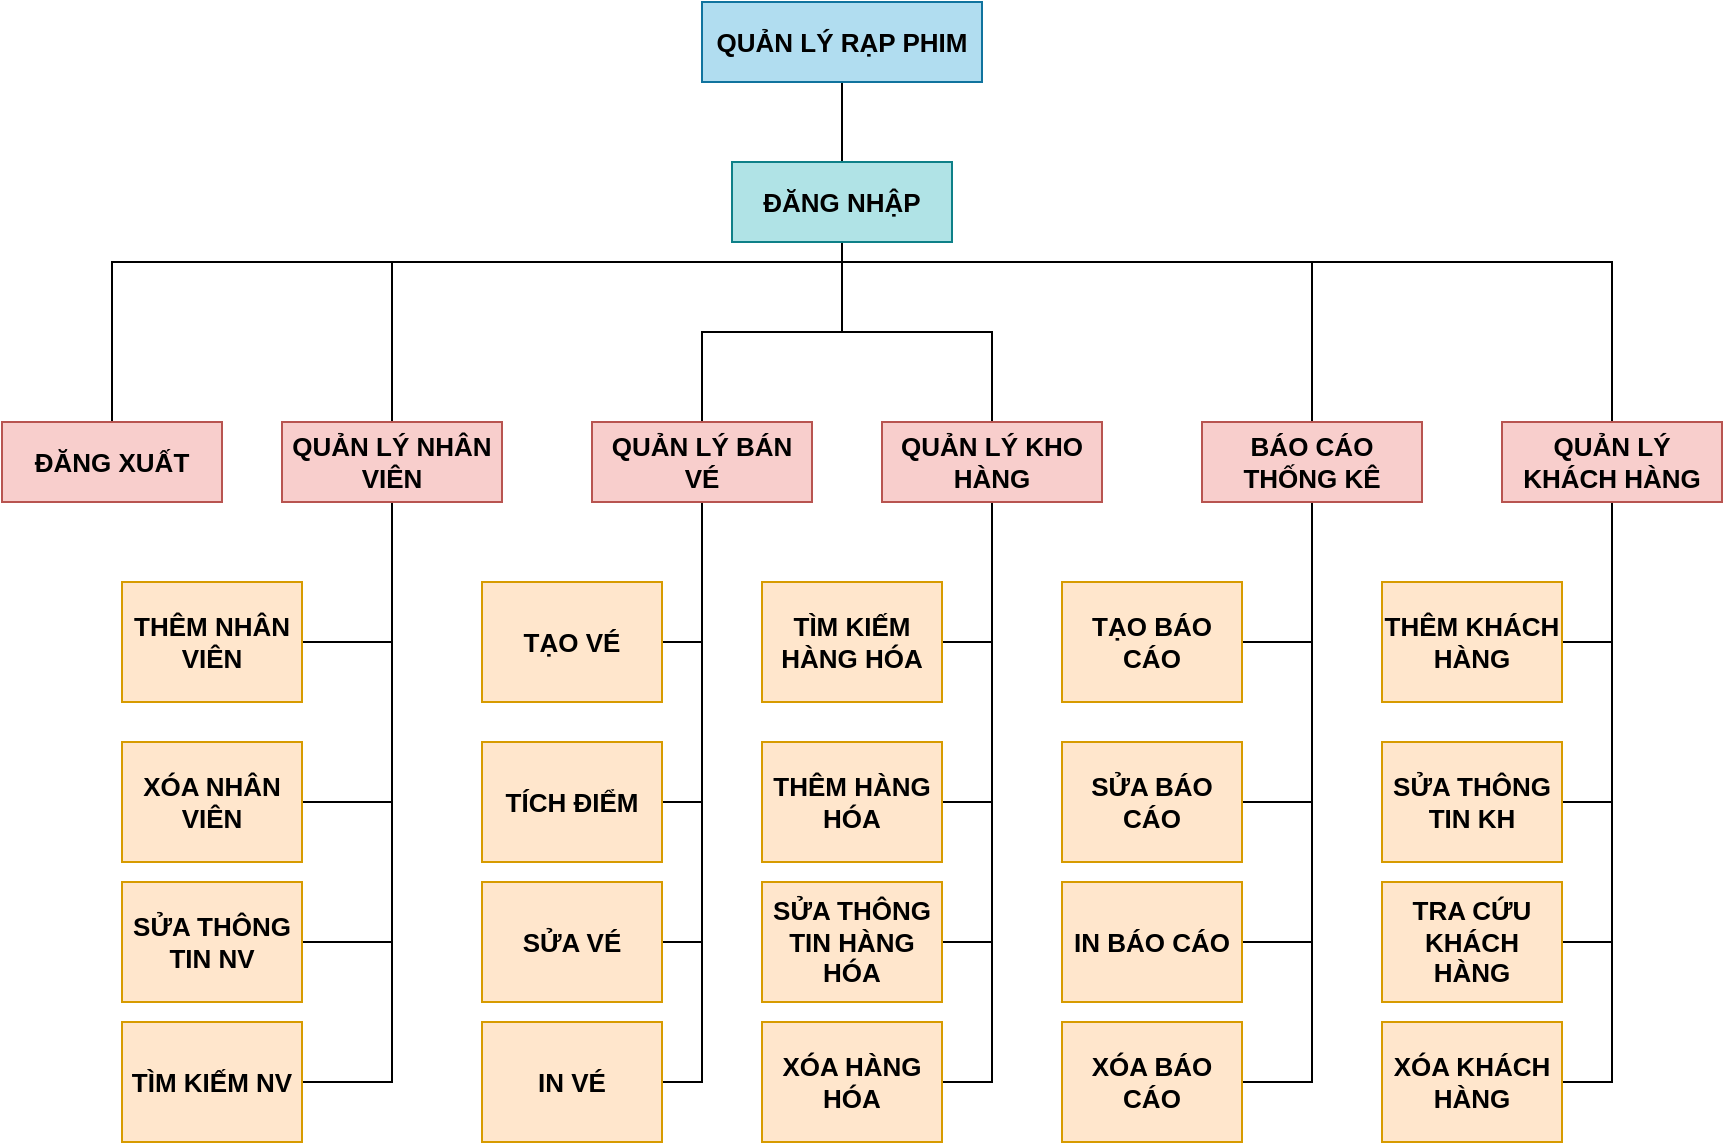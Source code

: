 <mxfile version="17.4.2" type="device"><diagram id="y0D6CRDEvkkvygIc64dr" name="Page-1"><mxGraphModel dx="920" dy="1725" grid="1" gridSize="10" guides="1" tooltips="1" connect="1" arrows="1" fold="1" page="1" pageScale="1" pageWidth="850" pageHeight="1100" math="0" shadow="0"><root><mxCell id="0"/><mxCell id="1" parent="0"/><mxCell id="VzlvPusCUCkmshLrZM2i-22" style="edgeStyle=orthogonalEdgeStyle;shape=connector;rounded=0;orthogonalLoop=1;jettySize=auto;html=1;labelBackgroundColor=default;fontFamily=Helvetica;fontSize=13;fontColor=default;endArrow=none;endFill=0;strokeColor=default;" parent="1" source="VzlvPusCUCkmshLrZM2i-1" target="VzlvPusCUCkmshLrZM2i-2" edge="1"><mxGeometry relative="1" as="geometry"/></mxCell><mxCell id="VzlvPusCUCkmshLrZM2i-1" value="QUẢN LÝ RẠP PHIM" style="rounded=0;whiteSpace=wrap;html=1;fontStyle=1;fontSize=13;fillColor=#b1ddf0;strokeColor=#10739e;" parent="1" vertex="1"><mxGeometry x="360" y="-10" width="140" height="40" as="geometry"/></mxCell><mxCell id="-sghCY0Rs_L0YBkTmjbU-14" style="edgeStyle=orthogonalEdgeStyle;rounded=0;orthogonalLoop=1;jettySize=auto;html=1;endArrow=none;endFill=0;" edge="1" parent="1" source="VzlvPusCUCkmshLrZM2i-2" target="VzlvPusCUCkmshLrZM2i-8"><mxGeometry relative="1" as="geometry"><Array as="points"><mxPoint x="430" y="120"/><mxPoint x="65" y="120"/></Array></mxGeometry></mxCell><mxCell id="-sghCY0Rs_L0YBkTmjbU-15" style="edgeStyle=orthogonalEdgeStyle;rounded=0;orthogonalLoop=1;jettySize=auto;html=1;endArrow=none;endFill=0;" edge="1" parent="1" source="VzlvPusCUCkmshLrZM2i-2" target="VzlvPusCUCkmshLrZM2i-9"><mxGeometry relative="1" as="geometry"><Array as="points"><mxPoint x="430" y="120"/><mxPoint x="205" y="120"/></Array></mxGeometry></mxCell><mxCell id="-sghCY0Rs_L0YBkTmjbU-16" style="edgeStyle=orthogonalEdgeStyle;rounded=0;orthogonalLoop=1;jettySize=auto;html=1;endArrow=none;endFill=0;" edge="1" parent="1" source="VzlvPusCUCkmshLrZM2i-2" target="VzlvPusCUCkmshLrZM2i-10"><mxGeometry relative="1" as="geometry"/></mxCell><mxCell id="-sghCY0Rs_L0YBkTmjbU-17" style="edgeStyle=orthogonalEdgeStyle;rounded=0;orthogonalLoop=1;jettySize=auto;html=1;endArrow=none;endFill=0;" edge="1" parent="1" source="VzlvPusCUCkmshLrZM2i-2" target="VzlvPusCUCkmshLrZM2i-11"><mxGeometry relative="1" as="geometry"/></mxCell><mxCell id="-sghCY0Rs_L0YBkTmjbU-18" style="edgeStyle=orthogonalEdgeStyle;rounded=0;orthogonalLoop=1;jettySize=auto;html=1;endArrow=none;endFill=0;" edge="1" parent="1" source="VzlvPusCUCkmshLrZM2i-2" target="VzlvPusCUCkmshLrZM2i-12"><mxGeometry relative="1" as="geometry"><Array as="points"><mxPoint x="430" y="120"/><mxPoint x="665" y="120"/></Array></mxGeometry></mxCell><mxCell id="-sghCY0Rs_L0YBkTmjbU-19" style="edgeStyle=orthogonalEdgeStyle;rounded=0;orthogonalLoop=1;jettySize=auto;html=1;endArrow=none;endFill=0;" edge="1" parent="1" source="VzlvPusCUCkmshLrZM2i-2" target="-sghCY0Rs_L0YBkTmjbU-1"><mxGeometry relative="1" as="geometry"><Array as="points"><mxPoint x="430" y="120"/><mxPoint x="815" y="120"/></Array></mxGeometry></mxCell><mxCell id="VzlvPusCUCkmshLrZM2i-2" value="ĐĂNG NHẬP" style="rounded=0;whiteSpace=wrap;html=1;fontStyle=1;fontSize=13;fillColor=#b0e3e6;strokeColor=#0e8088;" parent="1" vertex="1"><mxGeometry x="375" y="70" width="110" height="40" as="geometry"/></mxCell><mxCell id="VzlvPusCUCkmshLrZM2i-8" value="ĐĂNG XUẤT" style="rounded=0;whiteSpace=wrap;html=1;fontStyle=1;fontSize=13;fillColor=#f8cecc;strokeColor=#b85450;" parent="1" vertex="1"><mxGeometry x="10" y="200" width="110" height="40" as="geometry"/></mxCell><mxCell id="VzlvPusCUCkmshLrZM2i-29" style="edgeStyle=orthogonalEdgeStyle;shape=connector;rounded=0;orthogonalLoop=1;jettySize=auto;html=1;entryX=1;entryY=0.5;entryDx=0;entryDy=0;labelBackgroundColor=default;fontFamily=Helvetica;fontSize=13;fontColor=default;endArrow=none;endFill=0;strokeColor=default;" parent="1" source="VzlvPusCUCkmshLrZM2i-9" target="VzlvPusCUCkmshLrZM2i-26" edge="1"><mxGeometry relative="1" as="geometry"/></mxCell><mxCell id="VzlvPusCUCkmshLrZM2i-30" style="edgeStyle=orthogonalEdgeStyle;shape=connector;rounded=0;orthogonalLoop=1;jettySize=auto;html=1;entryX=1;entryY=0.5;entryDx=0;entryDy=0;labelBackgroundColor=default;fontFamily=Helvetica;fontSize=13;fontColor=default;endArrow=none;endFill=0;strokeColor=default;" parent="1" source="VzlvPusCUCkmshLrZM2i-9" target="VzlvPusCUCkmshLrZM2i-27" edge="1"><mxGeometry relative="1" as="geometry"/></mxCell><mxCell id="VzlvPusCUCkmshLrZM2i-31" style="edgeStyle=orthogonalEdgeStyle;shape=connector;rounded=0;orthogonalLoop=1;jettySize=auto;html=1;entryX=1;entryY=0.5;entryDx=0;entryDy=0;labelBackgroundColor=default;fontFamily=Helvetica;fontSize=13;fontColor=default;endArrow=none;endFill=0;strokeColor=default;" parent="1" source="VzlvPusCUCkmshLrZM2i-9" target="VzlvPusCUCkmshLrZM2i-28" edge="1"><mxGeometry relative="1" as="geometry"/></mxCell><mxCell id="VzlvPusCUCkmshLrZM2i-33" style="edgeStyle=orthogonalEdgeStyle;shape=connector;rounded=0;orthogonalLoop=1;jettySize=auto;html=1;entryX=1;entryY=0.5;entryDx=0;entryDy=0;labelBackgroundColor=default;fontFamily=Helvetica;fontSize=13;fontColor=default;endArrow=none;endFill=0;strokeColor=default;" parent="1" source="VzlvPusCUCkmshLrZM2i-9" target="VzlvPusCUCkmshLrZM2i-32" edge="1"><mxGeometry relative="1" as="geometry"/></mxCell><mxCell id="VzlvPusCUCkmshLrZM2i-9" value="QUẢN LÝ NHÂN VIÊN" style="rounded=0;whiteSpace=wrap;html=1;fontStyle=1;fontSize=13;fillColor=#f8cecc;strokeColor=#b85450;" parent="1" vertex="1"><mxGeometry x="150" y="200" width="110" height="40" as="geometry"/></mxCell><mxCell id="VzlvPusCUCkmshLrZM2i-38" style="edgeStyle=orthogonalEdgeStyle;shape=connector;rounded=0;orthogonalLoop=1;jettySize=auto;html=1;entryX=1;entryY=0.5;entryDx=0;entryDy=0;labelBackgroundColor=default;fontFamily=Helvetica;fontSize=13;fontColor=default;endArrow=none;endFill=0;strokeColor=default;" parent="1" source="VzlvPusCUCkmshLrZM2i-10" target="VzlvPusCUCkmshLrZM2i-34" edge="1"><mxGeometry relative="1" as="geometry"/></mxCell><mxCell id="VzlvPusCUCkmshLrZM2i-39" style="edgeStyle=orthogonalEdgeStyle;shape=connector;rounded=0;orthogonalLoop=1;jettySize=auto;html=1;entryX=1;entryY=0.5;entryDx=0;entryDy=0;labelBackgroundColor=default;fontFamily=Helvetica;fontSize=13;fontColor=default;endArrow=none;endFill=0;strokeColor=default;" parent="1" source="VzlvPusCUCkmshLrZM2i-10" target="VzlvPusCUCkmshLrZM2i-35" edge="1"><mxGeometry relative="1" as="geometry"/></mxCell><mxCell id="VzlvPusCUCkmshLrZM2i-40" style="edgeStyle=orthogonalEdgeStyle;shape=connector;rounded=0;orthogonalLoop=1;jettySize=auto;html=1;entryX=1;entryY=0.5;entryDx=0;entryDy=0;labelBackgroundColor=default;fontFamily=Helvetica;fontSize=13;fontColor=default;endArrow=none;endFill=0;strokeColor=default;" parent="1" source="VzlvPusCUCkmshLrZM2i-10" target="VzlvPusCUCkmshLrZM2i-36" edge="1"><mxGeometry relative="1" as="geometry"/></mxCell><mxCell id="VzlvPusCUCkmshLrZM2i-41" style="edgeStyle=orthogonalEdgeStyle;shape=connector;rounded=0;orthogonalLoop=1;jettySize=auto;html=1;entryX=1;entryY=0.5;entryDx=0;entryDy=0;labelBackgroundColor=default;fontFamily=Helvetica;fontSize=13;fontColor=default;endArrow=none;endFill=0;strokeColor=default;" parent="1" source="VzlvPusCUCkmshLrZM2i-10" target="VzlvPusCUCkmshLrZM2i-37" edge="1"><mxGeometry relative="1" as="geometry"/></mxCell><mxCell id="VzlvPusCUCkmshLrZM2i-10" value="QUẢN LÝ BÁN VÉ" style="rounded=0;whiteSpace=wrap;html=1;fontStyle=1;fontSize=13;fillColor=#f8cecc;strokeColor=#b85450;" parent="1" vertex="1"><mxGeometry x="305" y="200" width="110" height="40" as="geometry"/></mxCell><mxCell id="VzlvPusCUCkmshLrZM2i-47" style="edgeStyle=orthogonalEdgeStyle;shape=connector;rounded=0;orthogonalLoop=1;jettySize=auto;html=1;entryX=1;entryY=0.5;entryDx=0;entryDy=0;labelBackgroundColor=default;fontFamily=Helvetica;fontSize=13;fontColor=default;endArrow=none;endFill=0;strokeColor=default;" parent="1" source="VzlvPusCUCkmshLrZM2i-11" target="VzlvPusCUCkmshLrZM2i-42" edge="1"><mxGeometry relative="1" as="geometry"/></mxCell><mxCell id="VzlvPusCUCkmshLrZM2i-48" style="edgeStyle=orthogonalEdgeStyle;shape=connector;rounded=0;orthogonalLoop=1;jettySize=auto;html=1;entryX=1;entryY=0.5;entryDx=0;entryDy=0;labelBackgroundColor=default;fontFamily=Helvetica;fontSize=13;fontColor=default;endArrow=none;endFill=0;strokeColor=default;" parent="1" source="VzlvPusCUCkmshLrZM2i-11" target="VzlvPusCUCkmshLrZM2i-44" edge="1"><mxGeometry relative="1" as="geometry"/></mxCell><mxCell id="VzlvPusCUCkmshLrZM2i-49" style="edgeStyle=orthogonalEdgeStyle;shape=connector;rounded=0;orthogonalLoop=1;jettySize=auto;html=1;entryX=1;entryY=0.5;entryDx=0;entryDy=0;labelBackgroundColor=default;fontFamily=Helvetica;fontSize=13;fontColor=default;endArrow=none;endFill=0;strokeColor=default;" parent="1" source="VzlvPusCUCkmshLrZM2i-11" target="VzlvPusCUCkmshLrZM2i-43" edge="1"><mxGeometry relative="1" as="geometry"/></mxCell><mxCell id="VzlvPusCUCkmshLrZM2i-50" style="edgeStyle=orthogonalEdgeStyle;shape=connector;rounded=0;orthogonalLoop=1;jettySize=auto;html=1;entryX=1;entryY=0.5;entryDx=0;entryDy=0;labelBackgroundColor=default;fontFamily=Helvetica;fontSize=13;fontColor=default;endArrow=none;endFill=0;strokeColor=default;" parent="1" source="VzlvPusCUCkmshLrZM2i-11" target="VzlvPusCUCkmshLrZM2i-45" edge="1"><mxGeometry relative="1" as="geometry"/></mxCell><mxCell id="VzlvPusCUCkmshLrZM2i-11" value="QUẢN LÝ KHO HÀNG" style="rounded=0;whiteSpace=wrap;html=1;fontStyle=1;fontSize=13;fillColor=#f8cecc;strokeColor=#b85450;" parent="1" vertex="1"><mxGeometry x="450" y="200" width="110" height="40" as="geometry"/></mxCell><mxCell id="VzlvPusCUCkmshLrZM2i-55" style="edgeStyle=orthogonalEdgeStyle;shape=connector;rounded=0;orthogonalLoop=1;jettySize=auto;html=1;entryX=1;entryY=0.5;entryDx=0;entryDy=0;labelBackgroundColor=default;fontFamily=Helvetica;fontSize=13;fontColor=default;endArrow=none;endFill=0;strokeColor=default;" parent="1" source="VzlvPusCUCkmshLrZM2i-12" target="VzlvPusCUCkmshLrZM2i-51" edge="1"><mxGeometry relative="1" as="geometry"/></mxCell><mxCell id="VzlvPusCUCkmshLrZM2i-56" style="edgeStyle=orthogonalEdgeStyle;shape=connector;rounded=0;orthogonalLoop=1;jettySize=auto;html=1;entryX=1;entryY=0.5;entryDx=0;entryDy=0;labelBackgroundColor=default;fontFamily=Helvetica;fontSize=13;fontColor=default;endArrow=none;endFill=0;strokeColor=default;" parent="1" source="VzlvPusCUCkmshLrZM2i-12" target="VzlvPusCUCkmshLrZM2i-52" edge="1"><mxGeometry relative="1" as="geometry"/></mxCell><mxCell id="VzlvPusCUCkmshLrZM2i-57" style="edgeStyle=orthogonalEdgeStyle;shape=connector;rounded=0;orthogonalLoop=1;jettySize=auto;html=1;entryX=1;entryY=0.5;entryDx=0;entryDy=0;labelBackgroundColor=default;fontFamily=Helvetica;fontSize=13;fontColor=default;endArrow=none;endFill=0;strokeColor=default;" parent="1" source="VzlvPusCUCkmshLrZM2i-12" target="VzlvPusCUCkmshLrZM2i-53" edge="1"><mxGeometry relative="1" as="geometry"/></mxCell><mxCell id="VzlvPusCUCkmshLrZM2i-58" style="edgeStyle=orthogonalEdgeStyle;shape=connector;rounded=0;orthogonalLoop=1;jettySize=auto;html=1;entryX=1;entryY=0.5;entryDx=0;entryDy=0;labelBackgroundColor=default;fontFamily=Helvetica;fontSize=13;fontColor=default;endArrow=none;endFill=0;strokeColor=default;" parent="1" source="VzlvPusCUCkmshLrZM2i-12" target="VzlvPusCUCkmshLrZM2i-54" edge="1"><mxGeometry relative="1" as="geometry"/></mxCell><mxCell id="VzlvPusCUCkmshLrZM2i-12" value="BÁO CÁO THỐNG KÊ" style="rounded=0;whiteSpace=wrap;html=1;fontStyle=1;fontSize=13;fillColor=#f8cecc;strokeColor=#b85450;" parent="1" vertex="1"><mxGeometry x="610" y="200" width="110" height="40" as="geometry"/></mxCell><mxCell id="VzlvPusCUCkmshLrZM2i-26" value="THÊM NHÂN VIÊN" style="rounded=0;whiteSpace=wrap;html=1;fontStyle=1;fontSize=13;fillColor=#ffe6cc;strokeColor=#d79b00;" parent="1" vertex="1"><mxGeometry x="70" y="280" width="90" height="60" as="geometry"/></mxCell><mxCell id="VzlvPusCUCkmshLrZM2i-27" value="XÓA NHÂN VIÊN" style="rounded=0;whiteSpace=wrap;html=1;fontStyle=1;fontSize=13;fillColor=#ffe6cc;strokeColor=#d79b00;" parent="1" vertex="1"><mxGeometry x="70" y="360" width="90" height="60" as="geometry"/></mxCell><mxCell id="VzlvPusCUCkmshLrZM2i-28" value="SỬA THÔNG TIN NV" style="rounded=0;whiteSpace=wrap;html=1;fontStyle=1;fontSize=13;fillColor=#ffe6cc;strokeColor=#d79b00;" parent="1" vertex="1"><mxGeometry x="70" y="430" width="90" height="60" as="geometry"/></mxCell><mxCell id="VzlvPusCUCkmshLrZM2i-32" value="TÌM KIẾM NV" style="rounded=0;whiteSpace=wrap;html=1;fontStyle=1;fontSize=13;fillColor=#ffe6cc;strokeColor=#d79b00;" parent="1" vertex="1"><mxGeometry x="70" y="500" width="90" height="60" as="geometry"/></mxCell><mxCell id="VzlvPusCUCkmshLrZM2i-34" value="TẠO VÉ" style="rounded=0;whiteSpace=wrap;html=1;fontStyle=1;fontSize=13;fillColor=#ffe6cc;strokeColor=#d79b00;" parent="1" vertex="1"><mxGeometry x="250" y="280" width="90" height="60" as="geometry"/></mxCell><mxCell id="VzlvPusCUCkmshLrZM2i-35" value="TÍCH ĐIỂM" style="rounded=0;whiteSpace=wrap;html=1;fontStyle=1;fontSize=13;fillColor=#ffe6cc;strokeColor=#d79b00;" parent="1" vertex="1"><mxGeometry x="250" y="360" width="90" height="60" as="geometry"/></mxCell><mxCell id="VzlvPusCUCkmshLrZM2i-36" value="SỬA VÉ" style="rounded=0;whiteSpace=wrap;html=1;fontStyle=1;fontSize=13;fillColor=#ffe6cc;strokeColor=#d79b00;" parent="1" vertex="1"><mxGeometry x="250" y="430" width="90" height="60" as="geometry"/></mxCell><mxCell id="VzlvPusCUCkmshLrZM2i-37" value="IN VÉ" style="rounded=0;whiteSpace=wrap;html=1;fontStyle=1;fontSize=13;fillColor=#ffe6cc;strokeColor=#d79b00;" parent="1" vertex="1"><mxGeometry x="250" y="500" width="90" height="60" as="geometry"/></mxCell><mxCell id="VzlvPusCUCkmshLrZM2i-42" value="TÌM KIẾM HÀNG HÓA" style="rounded=0;whiteSpace=wrap;html=1;fontStyle=1;fontSize=13;fillColor=#ffe6cc;strokeColor=#d79b00;" parent="1" vertex="1"><mxGeometry x="390" y="280" width="90" height="60" as="geometry"/></mxCell><mxCell id="VzlvPusCUCkmshLrZM2i-43" value="SỬA THÔNG TIN HÀNG HÓA" style="rounded=0;whiteSpace=wrap;html=1;fontStyle=1;fontSize=13;fillColor=#ffe6cc;strokeColor=#d79b00;" parent="1" vertex="1"><mxGeometry x="390" y="430" width="90" height="60" as="geometry"/></mxCell><mxCell id="VzlvPusCUCkmshLrZM2i-44" value="THÊM HÀNG HÓA" style="rounded=0;whiteSpace=wrap;html=1;fontStyle=1;fontSize=13;fillColor=#ffe6cc;strokeColor=#d79b00;" parent="1" vertex="1"><mxGeometry x="390" y="360" width="90" height="60" as="geometry"/></mxCell><mxCell id="VzlvPusCUCkmshLrZM2i-45" value="XÓA HÀNG HÓA" style="rounded=0;whiteSpace=wrap;html=1;fontStyle=1;fontSize=13;fillColor=#ffe6cc;strokeColor=#d79b00;" parent="1" vertex="1"><mxGeometry x="390" y="500" width="90" height="60" as="geometry"/></mxCell><mxCell id="VzlvPusCUCkmshLrZM2i-46" style="edgeStyle=orthogonalEdgeStyle;shape=connector;rounded=0;orthogonalLoop=1;jettySize=auto;html=1;exitX=0.5;exitY=1;exitDx=0;exitDy=0;labelBackgroundColor=default;fontFamily=Helvetica;fontSize=13;fontColor=default;endArrow=none;endFill=0;strokeColor=default;" parent="1" source="VzlvPusCUCkmshLrZM2i-11" target="VzlvPusCUCkmshLrZM2i-11" edge="1"><mxGeometry relative="1" as="geometry"/></mxCell><mxCell id="VzlvPusCUCkmshLrZM2i-51" value="TẠO BÁO CÁO" style="rounded=0;whiteSpace=wrap;html=1;fontStyle=1;fontSize=13;fillColor=#ffe6cc;strokeColor=#d79b00;" parent="1" vertex="1"><mxGeometry x="540" y="280" width="90" height="60" as="geometry"/></mxCell><mxCell id="VzlvPusCUCkmshLrZM2i-52" value="SỬA BÁO CÁO" style="rounded=0;whiteSpace=wrap;html=1;fontStyle=1;fontSize=13;fillColor=#ffe6cc;strokeColor=#d79b00;" parent="1" vertex="1"><mxGeometry x="540" y="360" width="90" height="60" as="geometry"/></mxCell><mxCell id="VzlvPusCUCkmshLrZM2i-53" value="IN BÁO CÁO" style="rounded=0;whiteSpace=wrap;html=1;fontStyle=1;fontSize=13;fillColor=#ffe6cc;strokeColor=#d79b00;" parent="1" vertex="1"><mxGeometry x="540" y="430" width="90" height="60" as="geometry"/></mxCell><mxCell id="VzlvPusCUCkmshLrZM2i-54" value="XÓA BÁO CÁO" style="rounded=0;whiteSpace=wrap;html=1;fontStyle=1;fontSize=13;fillColor=#ffe6cc;strokeColor=#d79b00;" parent="1" vertex="1"><mxGeometry x="540" y="500" width="90" height="60" as="geometry"/></mxCell><mxCell id="-sghCY0Rs_L0YBkTmjbU-7" style="edgeStyle=orthogonalEdgeStyle;rounded=0;orthogonalLoop=1;jettySize=auto;html=1;entryX=1;entryY=0.5;entryDx=0;entryDy=0;endArrow=none;endFill=0;" edge="1" parent="1" source="-sghCY0Rs_L0YBkTmjbU-1" target="-sghCY0Rs_L0YBkTmjbU-3"><mxGeometry relative="1" as="geometry"/></mxCell><mxCell id="-sghCY0Rs_L0YBkTmjbU-9" style="edgeStyle=orthogonalEdgeStyle;rounded=0;orthogonalLoop=1;jettySize=auto;html=1;entryX=1;entryY=0.5;entryDx=0;entryDy=0;endArrow=none;endFill=0;" edge="1" parent="1" source="-sghCY0Rs_L0YBkTmjbU-1" target="-sghCY0Rs_L0YBkTmjbU-4"><mxGeometry relative="1" as="geometry"/></mxCell><mxCell id="-sghCY0Rs_L0YBkTmjbU-10" style="edgeStyle=orthogonalEdgeStyle;rounded=0;orthogonalLoop=1;jettySize=auto;html=1;entryX=1;entryY=0.5;entryDx=0;entryDy=0;endArrow=none;endFill=0;" edge="1" parent="1" source="-sghCY0Rs_L0YBkTmjbU-1" target="-sghCY0Rs_L0YBkTmjbU-5"><mxGeometry relative="1" as="geometry"/></mxCell><mxCell id="-sghCY0Rs_L0YBkTmjbU-11" style="edgeStyle=orthogonalEdgeStyle;rounded=0;orthogonalLoop=1;jettySize=auto;html=1;entryX=1;entryY=0.5;entryDx=0;entryDy=0;endArrow=none;endFill=0;" edge="1" parent="1" source="-sghCY0Rs_L0YBkTmjbU-1" target="-sghCY0Rs_L0YBkTmjbU-6"><mxGeometry relative="1" as="geometry"/></mxCell><mxCell id="-sghCY0Rs_L0YBkTmjbU-1" value="QUẢN LÝ KHÁCH HÀNG" style="rounded=0;whiteSpace=wrap;html=1;fontStyle=1;fontSize=13;fillColor=#f8cecc;strokeColor=#b85450;" vertex="1" parent="1"><mxGeometry x="760" y="200" width="110" height="40" as="geometry"/></mxCell><mxCell id="-sghCY0Rs_L0YBkTmjbU-3" value="THÊM KHÁCH HÀNG" style="rounded=0;whiteSpace=wrap;html=1;fontStyle=1;fontSize=13;fillColor=#ffe6cc;strokeColor=#d79b00;" vertex="1" parent="1"><mxGeometry x="700" y="280" width="90" height="60" as="geometry"/></mxCell><mxCell id="-sghCY0Rs_L0YBkTmjbU-4" value="SỬA THÔNG TIN KH" style="rounded=0;whiteSpace=wrap;html=1;fontStyle=1;fontSize=13;fillColor=#ffe6cc;strokeColor=#d79b00;" vertex="1" parent="1"><mxGeometry x="700" y="360" width="90" height="60" as="geometry"/></mxCell><mxCell id="-sghCY0Rs_L0YBkTmjbU-5" value="TRA CỨU KHÁCH HÀNG" style="rounded=0;whiteSpace=wrap;html=1;fontStyle=1;fontSize=13;fillColor=#ffe6cc;strokeColor=#d79b00;" vertex="1" parent="1"><mxGeometry x="700" y="430" width="90" height="60" as="geometry"/></mxCell><mxCell id="-sghCY0Rs_L0YBkTmjbU-6" value="XÓA KHÁCH HÀNG" style="rounded=0;whiteSpace=wrap;html=1;fontStyle=1;fontSize=13;fillColor=#ffe6cc;strokeColor=#d79b00;" vertex="1" parent="1"><mxGeometry x="700" y="500" width="90" height="60" as="geometry"/></mxCell></root></mxGraphModel></diagram></mxfile>